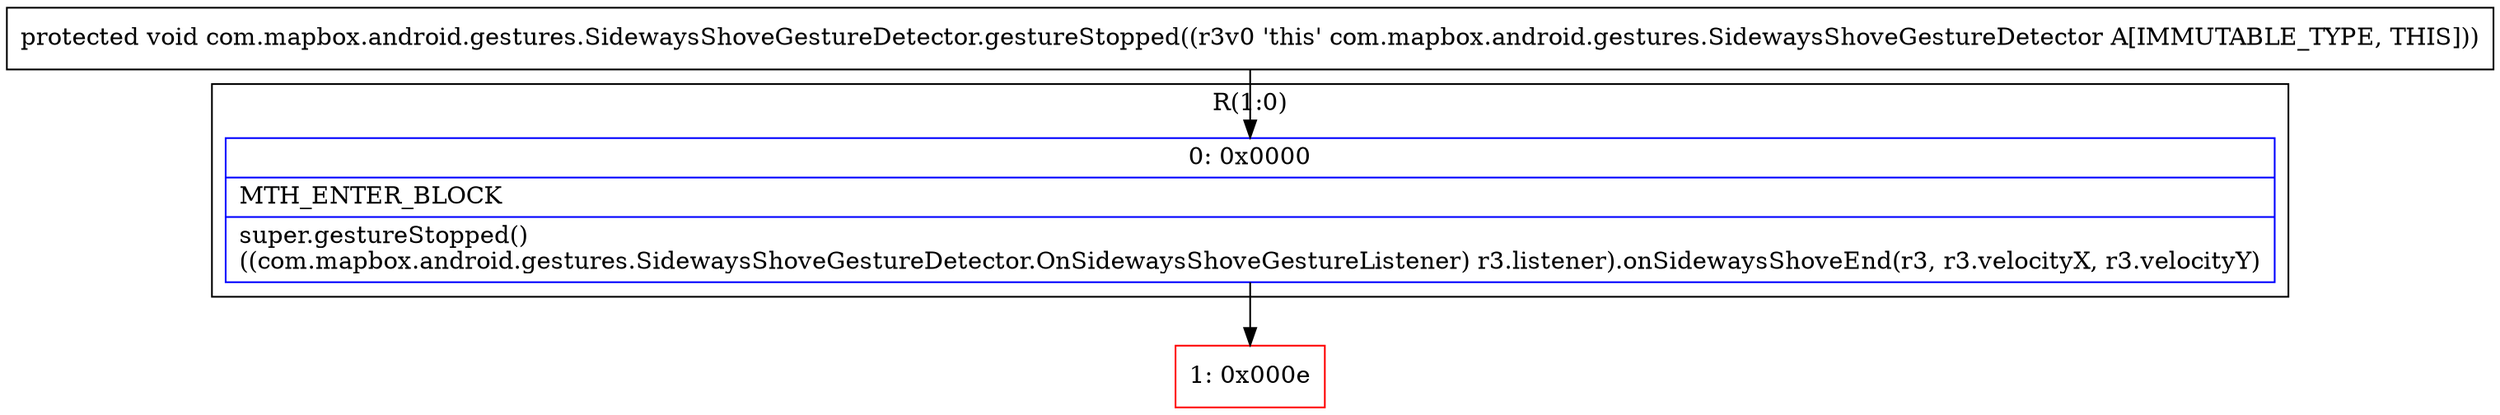 digraph "CFG forcom.mapbox.android.gestures.SidewaysShoveGestureDetector.gestureStopped()V" {
subgraph cluster_Region_1834210809 {
label = "R(1:0)";
node [shape=record,color=blue];
Node_0 [shape=record,label="{0\:\ 0x0000|MTH_ENTER_BLOCK\l|super.gestureStopped()\l((com.mapbox.android.gestures.SidewaysShoveGestureDetector.OnSidewaysShoveGestureListener) r3.listener).onSidewaysShoveEnd(r3, r3.velocityX, r3.velocityY)\l}"];
}
Node_1 [shape=record,color=red,label="{1\:\ 0x000e}"];
MethodNode[shape=record,label="{protected void com.mapbox.android.gestures.SidewaysShoveGestureDetector.gestureStopped((r3v0 'this' com.mapbox.android.gestures.SidewaysShoveGestureDetector A[IMMUTABLE_TYPE, THIS])) }"];
MethodNode -> Node_0;
Node_0 -> Node_1;
}

